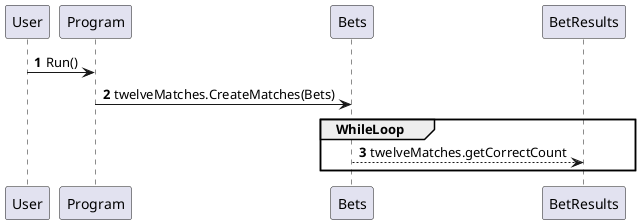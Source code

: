 ﻿@startuml
'https://plantuml.com/sequence-diagram

autonumber

User -> Program: Run()
Program -> Bets: twelveMatches.CreateMatches(Bets)
group WhileLoop 
Bets --> BetResults: twelveMatches.getCorrectCount 
end
@enduml
